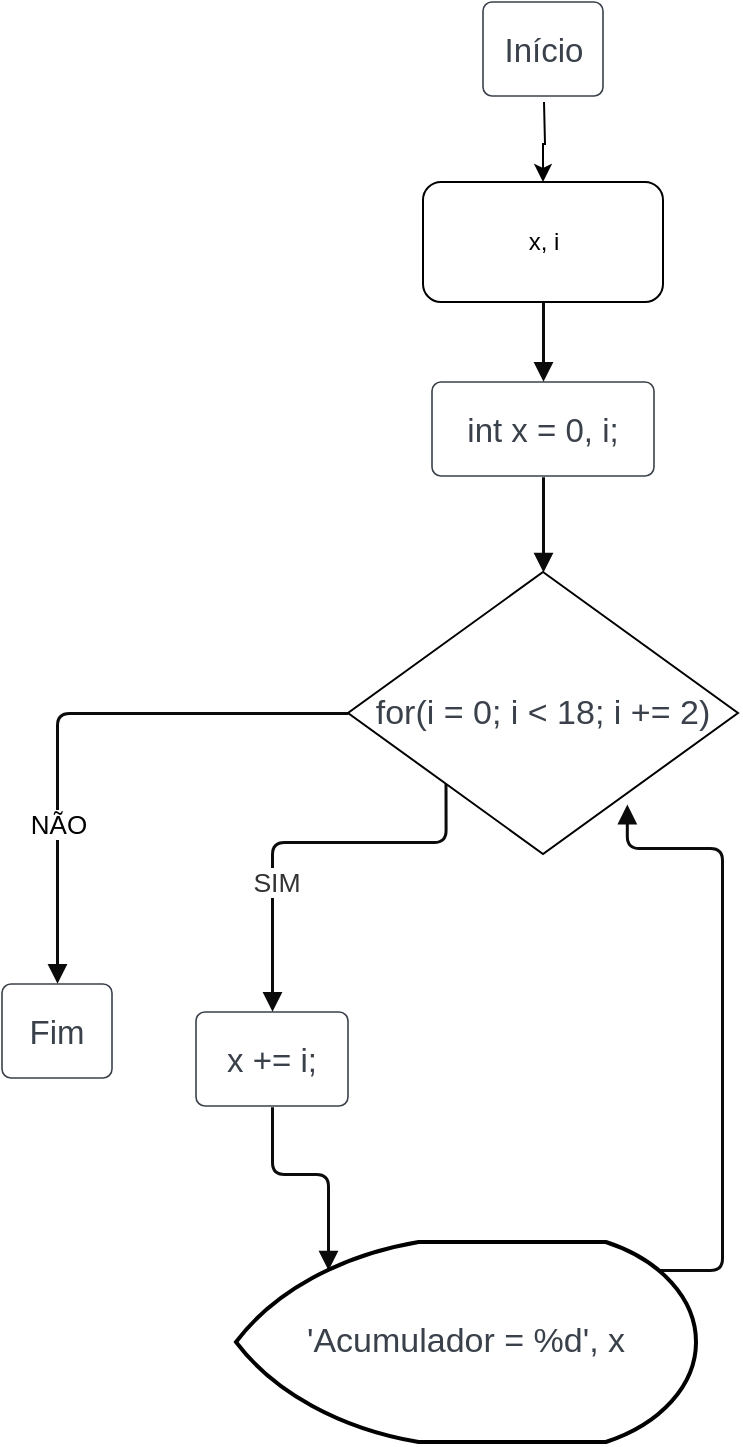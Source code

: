 <mxfile version="24.1.0" type="device">
  <diagram id="C5RBs43oDa-KdzZeNtuy" name="Page-1">
    <mxGraphModel dx="1235" dy="624" grid="1" gridSize="10" guides="1" tooltips="1" connect="1" arrows="1" fold="1" page="1" pageScale="1" pageWidth="827" pageHeight="1169" math="0" shadow="0">
      <root>
        <mxCell id="WIyWlLk6GJQsqaUBKTNV-0" />
        <mxCell id="WIyWlLk6GJQsqaUBKTNV-1" parent="WIyWlLk6GJQsqaUBKTNV-0" />
        <mxCell id="wsIZzL5H2UaXUuo5XPUC-2" value="int x = 0, i;" style="html=1;overflow=block;blockSpacing=1;whiteSpace=wrap;fontSize=16.5;fontColor=#3a414a;align=center;spacing=9;strokeColor=#3a414a;rounded=1;absoluteArcSize=1;arcSize=9;fillColor=#ffffff;strokeWidth=0.8;lucidId=tsTmKkpp3S0l;" vertex="1" parent="WIyWlLk6GJQsqaUBKTNV-1">
          <mxGeometry x="438" y="380" width="111" height="47" as="geometry" />
        </mxCell>
        <mxCell id="wsIZzL5H2UaXUuo5XPUC-3" value="x += i;" style="html=1;overflow=block;blockSpacing=1;whiteSpace=wrap;fontSize=16.5;fontColor=#3a414a;align=center;spacing=9;strokeColor=#3a414a;rounded=1;absoluteArcSize=1;arcSize=9;fillColor=#ffffff;strokeWidth=0.8;lucidId=tsTmk5-QVH1-;" vertex="1" parent="WIyWlLk6GJQsqaUBKTNV-1">
          <mxGeometry x="320" y="695" width="76" height="47" as="geometry" />
        </mxCell>
        <mxCell id="wsIZzL5H2UaXUuo5XPUC-4" value="Início" style="html=1;overflow=block;blockSpacing=1;whiteSpace=wrap;fontSize=16.5;fontColor=#3a414a;align=center;spacing=9;strokeColor=#3a414a;rounded=1;absoluteArcSize=1;arcSize=9;fillColor=#ffffff;strokeWidth=0.8;lucidId=tsTm_3gF7KvC;" vertex="1" parent="WIyWlLk6GJQsqaUBKTNV-1">
          <mxGeometry x="463.5" y="190" width="60" height="47" as="geometry" />
        </mxCell>
        <mxCell id="wsIZzL5H2UaXUuo5XPUC-5" value="Fim" style="html=1;overflow=block;blockSpacing=1;whiteSpace=wrap;fontSize=16.5;fontColor=#3a414a;align=center;spacing=9;strokeColor=#3a414a;rounded=1;absoluteArcSize=1;arcSize=9;fillColor=#ffffff;strokeWidth=0.8;lucidId=tsTm1MgR-hhF;" vertex="1" parent="WIyWlLk6GJQsqaUBKTNV-1">
          <mxGeometry x="223" y="681" width="55" height="47" as="geometry" />
        </mxCell>
        <mxCell id="wsIZzL5H2UaXUuo5XPUC-6" value="" style="html=1;jettySize=18;whiteSpace=wrap;fontSize=13;strokeColor=#0b0b0b;strokeWidth=1.5;rounded=1;arcSize=12;edgeStyle=orthogonalEdgeStyle;startArrow=none;endArrow=block;endFill=1;exitX=0.5;exitY=1;entryX=0.5;entryY=-0.008;entryPerimeter=0;lucidId=tsTmAg-Vs5bf;exitDx=0;exitDy=0;" edge="1" parent="WIyWlLk6GJQsqaUBKTNV-1" source="wsIZzL5H2UaXUuo5XPUC-26" target="wsIZzL5H2UaXUuo5XPUC-2">
          <mxGeometry width="100" height="100" relative="1" as="geometry">
            <Array as="points" />
          </mxGeometry>
        </mxCell>
        <mxCell id="wsIZzL5H2UaXUuo5XPUC-7" value="" style="text;html=1;resizable=0;labelBackgroundColor=default;align=center;verticalAlign=middle;fontSize=13;" vertex="1" parent="wsIZzL5H2UaXUuo5XPUC-6">
          <mxGeometry relative="1" as="geometry" />
        </mxCell>
        <mxCell id="wsIZzL5H2UaXUuo5XPUC-8" value="" style="html=1;jettySize=18;whiteSpace=wrap;fontSize=13;strokeColor=#0b0b0b;strokeWidth=1.5;rounded=1;arcSize=12;edgeStyle=orthogonalEdgeStyle;startArrow=none;endArrow=block;endFill=1;exitX=0.5;exitY=1.008;exitPerimeter=0;entryX=0.5;entryY=0;lucidId=tsTmi3-p.xx2;entryDx=0;entryDy=0;" edge="1" parent="WIyWlLk6GJQsqaUBKTNV-1" source="wsIZzL5H2UaXUuo5XPUC-2" target="wsIZzL5H2UaXUuo5XPUC-20">
          <mxGeometry width="100" height="100" relative="1" as="geometry">
            <Array as="points" />
            <mxPoint x="498" y="548.624" as="targetPoint" />
          </mxGeometry>
        </mxCell>
        <mxCell id="wsIZzL5H2UaXUuo5XPUC-9" value="" style="text;html=1;resizable=0;labelBackgroundColor=default;align=center;verticalAlign=middle;fontSize=13;" vertex="1" parent="wsIZzL5H2UaXUuo5XPUC-8">
          <mxGeometry relative="1" as="geometry" />
        </mxCell>
        <mxCell id="wsIZzL5H2UaXUuo5XPUC-10" value="" style="html=1;jettySize=18;whiteSpace=wrap;fontSize=13;strokeColor=#0b0b0b;strokeWidth=1.5;rounded=1;arcSize=12;edgeStyle=orthogonalEdgeStyle;startArrow=none;endArrow=block;endFill=1;exitX=0;exitY=1;entryX=0.5;entryY=-0.008;entryPerimeter=0;lucidId=tsTmctLLna6b;exitDx=0;exitDy=0;" edge="1" parent="WIyWlLk6GJQsqaUBKTNV-1" source="wsIZzL5H2UaXUuo5XPUC-20" target="wsIZzL5H2UaXUuo5XPUC-3">
          <mxGeometry width="100" height="100" relative="1" as="geometry">
            <Array as="points">
              <mxPoint x="445" y="610" />
              <mxPoint x="358" y="610" />
            </Array>
            <mxPoint x="453.056" y="596" as="sourcePoint" />
          </mxGeometry>
        </mxCell>
        <mxCell id="wsIZzL5H2UaXUuo5XPUC-11" value="" style="text;html=1;resizable=0;labelBackgroundColor=default;align=center;verticalAlign=middle;fontSize=13;" vertex="1" parent="wsIZzL5H2UaXUuo5XPUC-10">
          <mxGeometry relative="1" as="geometry" />
        </mxCell>
        <mxCell id="wsIZzL5H2UaXUuo5XPUC-12" value="&lt;span style=&quot;font-weight: normal;&quot;&gt;SIM&lt;/span&gt;" style="text;html=1;resizable=0;labelBackgroundColor=default;align=center;verticalAlign=middle;fontStyle=1;fontColor=#333333;fontSize=13.3;" vertex="1" parent="wsIZzL5H2UaXUuo5XPUC-10">
          <mxGeometry x="-0.739" relative="1" as="geometry">
            <mxPoint x="-85" y="23" as="offset" />
          </mxGeometry>
        </mxCell>
        <mxCell id="wsIZzL5H2UaXUuo5XPUC-13" value="" style="html=1;jettySize=18;whiteSpace=wrap;fontSize=13;strokeColor=#0b0b0b;strokeWidth=1.5;rounded=1;arcSize=12;edgeStyle=orthogonalEdgeStyle;startArrow=none;endArrow=block;endFill=1;exitX=0.5;exitY=1.008;exitPerimeter=0;entryX=0.2;entryY=0.14;entryPerimeter=0;lucidId=tsTmkiEjJUuE;entryDx=0;entryDy=0;" edge="1" parent="WIyWlLk6GJQsqaUBKTNV-1" source="wsIZzL5H2UaXUuo5XPUC-3" target="wsIZzL5H2UaXUuo5XPUC-25">
          <mxGeometry width="100" height="100" relative="1" as="geometry">
            <Array as="points" />
            <mxPoint x="426.218" y="816" as="targetPoint" />
          </mxGeometry>
        </mxCell>
        <mxCell id="wsIZzL5H2UaXUuo5XPUC-14" value="" style="text;html=1;resizable=0;labelBackgroundColor=default;align=center;verticalAlign=middle;fontSize=13;" vertex="1" parent="wsIZzL5H2UaXUuo5XPUC-13">
          <mxGeometry relative="1" as="geometry" />
        </mxCell>
        <mxCell id="wsIZzL5H2UaXUuo5XPUC-15" value="" style="html=1;jettySize=18;whiteSpace=wrap;fontSize=13;strokeColor=#0b0b0b;strokeWidth=1.5;rounded=1;arcSize=12;edgeStyle=orthogonalEdgeStyle;startArrow=none;endArrow=block;endFill=1;exitX=0.92;exitY=0.14;exitPerimeter=0;entryX=0.715;entryY=0.823;entryPerimeter=0;lucidId=tsTmWQ3-2No5;entryDx=0;entryDy=0;exitDx=0;exitDy=0;" edge="1" parent="WIyWlLk6GJQsqaUBKTNV-1" source="wsIZzL5H2UaXUuo5XPUC-25" target="wsIZzL5H2UaXUuo5XPUC-20">
          <mxGeometry width="100" height="100" relative="1" as="geometry">
            <Array as="points">
              <mxPoint x="583" y="824" />
              <mxPoint x="583" y="613" />
              <mxPoint x="535" y="613" />
            </Array>
            <mxPoint x="510.782" y="816" as="sourcePoint" />
            <mxPoint x="523.864" y="596.376" as="targetPoint" />
          </mxGeometry>
        </mxCell>
        <mxCell id="wsIZzL5H2UaXUuo5XPUC-16" value="" style="text;html=1;resizable=0;labelBackgroundColor=default;align=center;verticalAlign=middle;fontSize=13;" vertex="1" parent="wsIZzL5H2UaXUuo5XPUC-15">
          <mxGeometry relative="1" as="geometry" />
        </mxCell>
        <mxCell id="wsIZzL5H2UaXUuo5XPUC-17" value="" style="html=1;jettySize=18;whiteSpace=wrap;fontSize=13;strokeColor=#0b0b0b;strokeWidth=1.5;rounded=1;arcSize=12;edgeStyle=orthogonalEdgeStyle;startArrow=none;endArrow=block;endFill=1;exitX=0;exitY=0.5;entryX=0.5;entryY=-0.008;entryPerimeter=0;lucidId=tsTm3APjgj7o;exitDx=0;exitDy=0;" edge="1" parent="WIyWlLk6GJQsqaUBKTNV-1" source="wsIZzL5H2UaXUuo5XPUC-20" target="wsIZzL5H2UaXUuo5XPUC-5">
          <mxGeometry width="100" height="100" relative="1" as="geometry">
            <Array as="points">
              <mxPoint x="251" y="546" />
            </Array>
            <mxPoint x="391.576" y="572.5" as="sourcePoint" />
          </mxGeometry>
        </mxCell>
        <mxCell id="wsIZzL5H2UaXUuo5XPUC-18" value="NÃO" style="text;html=1;resizable=0;labelBackgroundColor=default;align=center;verticalAlign=middle;fontSize=13;" vertex="1" parent="wsIZzL5H2UaXUuo5XPUC-17">
          <mxGeometry x="0.387" relative="1" as="geometry">
            <mxPoint y="6" as="offset" />
          </mxGeometry>
        </mxCell>
        <mxCell id="wsIZzL5H2UaXUuo5XPUC-20" value="&lt;span style=&quot;color: rgb(58, 65, 74); font-size: 17px;&quot;&gt;for(i = 0; i &amp;lt; 18; i += 2)&lt;/span&gt;" style="rhombus;whiteSpace=wrap;html=1;" vertex="1" parent="WIyWlLk6GJQsqaUBKTNV-1">
          <mxGeometry x="396" y="475" width="195" height="141" as="geometry" />
        </mxCell>
        <mxCell id="wsIZzL5H2UaXUuo5XPUC-25" value="&lt;span style=&quot;color: rgb(58, 65, 74); font-size: 17px;&quot;&gt;&#39;Acumulador = %d&#39;, x&lt;/span&gt;" style="strokeWidth=2;html=1;shape=mxgraph.flowchart.display;whiteSpace=wrap;" vertex="1" parent="WIyWlLk6GJQsqaUBKTNV-1">
          <mxGeometry x="340" y="810" width="230" height="100" as="geometry" />
        </mxCell>
        <mxCell id="wsIZzL5H2UaXUuo5XPUC-27" style="edgeStyle=orthogonalEdgeStyle;rounded=0;orthogonalLoop=1;jettySize=auto;html=1;entryX=0.5;entryY=0;entryDx=0;entryDy=0;" edge="1" parent="WIyWlLk6GJQsqaUBKTNV-1" target="wsIZzL5H2UaXUuo5XPUC-26">
          <mxGeometry relative="1" as="geometry">
            <mxPoint x="630" y="390" as="targetPoint" />
            <mxPoint x="494" y="240" as="sourcePoint" />
          </mxGeometry>
        </mxCell>
        <mxCell id="wsIZzL5H2UaXUuo5XPUC-26" value="x, i" style="rounded=1;whiteSpace=wrap;html=1;" vertex="1" parent="WIyWlLk6GJQsqaUBKTNV-1">
          <mxGeometry x="433.5" y="280" width="120" height="60" as="geometry" />
        </mxCell>
      </root>
    </mxGraphModel>
  </diagram>
</mxfile>

